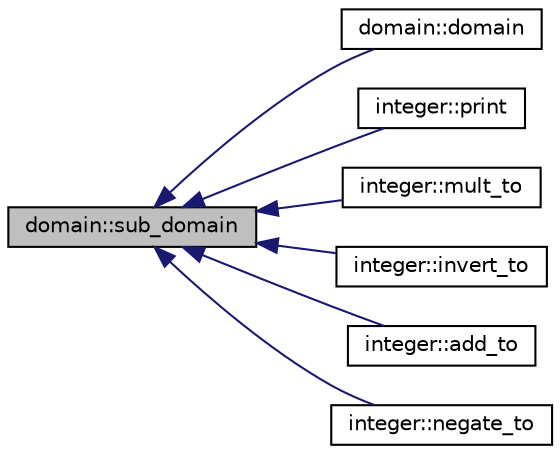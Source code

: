 digraph "domain::sub_domain"
{
  edge [fontname="Helvetica",fontsize="10",labelfontname="Helvetica",labelfontsize="10"];
  node [fontname="Helvetica",fontsize="10",shape=record];
  rankdir="LR";
  Node234 [label="domain::sub_domain",height=0.2,width=0.4,color="black", fillcolor="grey75", style="filled", fontcolor="black"];
  Node234 -> Node235 [dir="back",color="midnightblue",fontsize="10",style="solid",fontname="Helvetica"];
  Node235 [label="domain::domain",height=0.2,width=0.4,color="black", fillcolor="white", style="filled",URL="$de/d3b/classdomain.html#af04c8d8404655de03d6dadfe9294d7dc"];
  Node234 -> Node236 [dir="back",color="midnightblue",fontsize="10",style="solid",fontname="Helvetica"];
  Node236 [label="integer::print",height=0.2,width=0.4,color="black", fillcolor="white", style="filled",URL="$d0/de5/classinteger.html#a8aef91d98e8edc8d895c1d6cfc35677b"];
  Node234 -> Node237 [dir="back",color="midnightblue",fontsize="10",style="solid",fontname="Helvetica"];
  Node237 [label="integer::mult_to",height=0.2,width=0.4,color="black", fillcolor="white", style="filled",URL="$d0/de5/classinteger.html#a7f4f072c0d9c6b15660d80e81496dffc"];
  Node234 -> Node238 [dir="back",color="midnightblue",fontsize="10",style="solid",fontname="Helvetica"];
  Node238 [label="integer::invert_to",height=0.2,width=0.4,color="black", fillcolor="white", style="filled",URL="$d0/de5/classinteger.html#a9a991b285677b99b4879034e31648b7a"];
  Node234 -> Node239 [dir="back",color="midnightblue",fontsize="10",style="solid",fontname="Helvetica"];
  Node239 [label="integer::add_to",height=0.2,width=0.4,color="black", fillcolor="white", style="filled",URL="$d0/de5/classinteger.html#a3f6fe19fe4f2948364b1e75a6dfec47f"];
  Node234 -> Node240 [dir="back",color="midnightblue",fontsize="10",style="solid",fontname="Helvetica"];
  Node240 [label="integer::negate_to",height=0.2,width=0.4,color="black", fillcolor="white", style="filled",URL="$d0/de5/classinteger.html#a1da2bd683bdef336057ef2b84d4b3978"];
}

